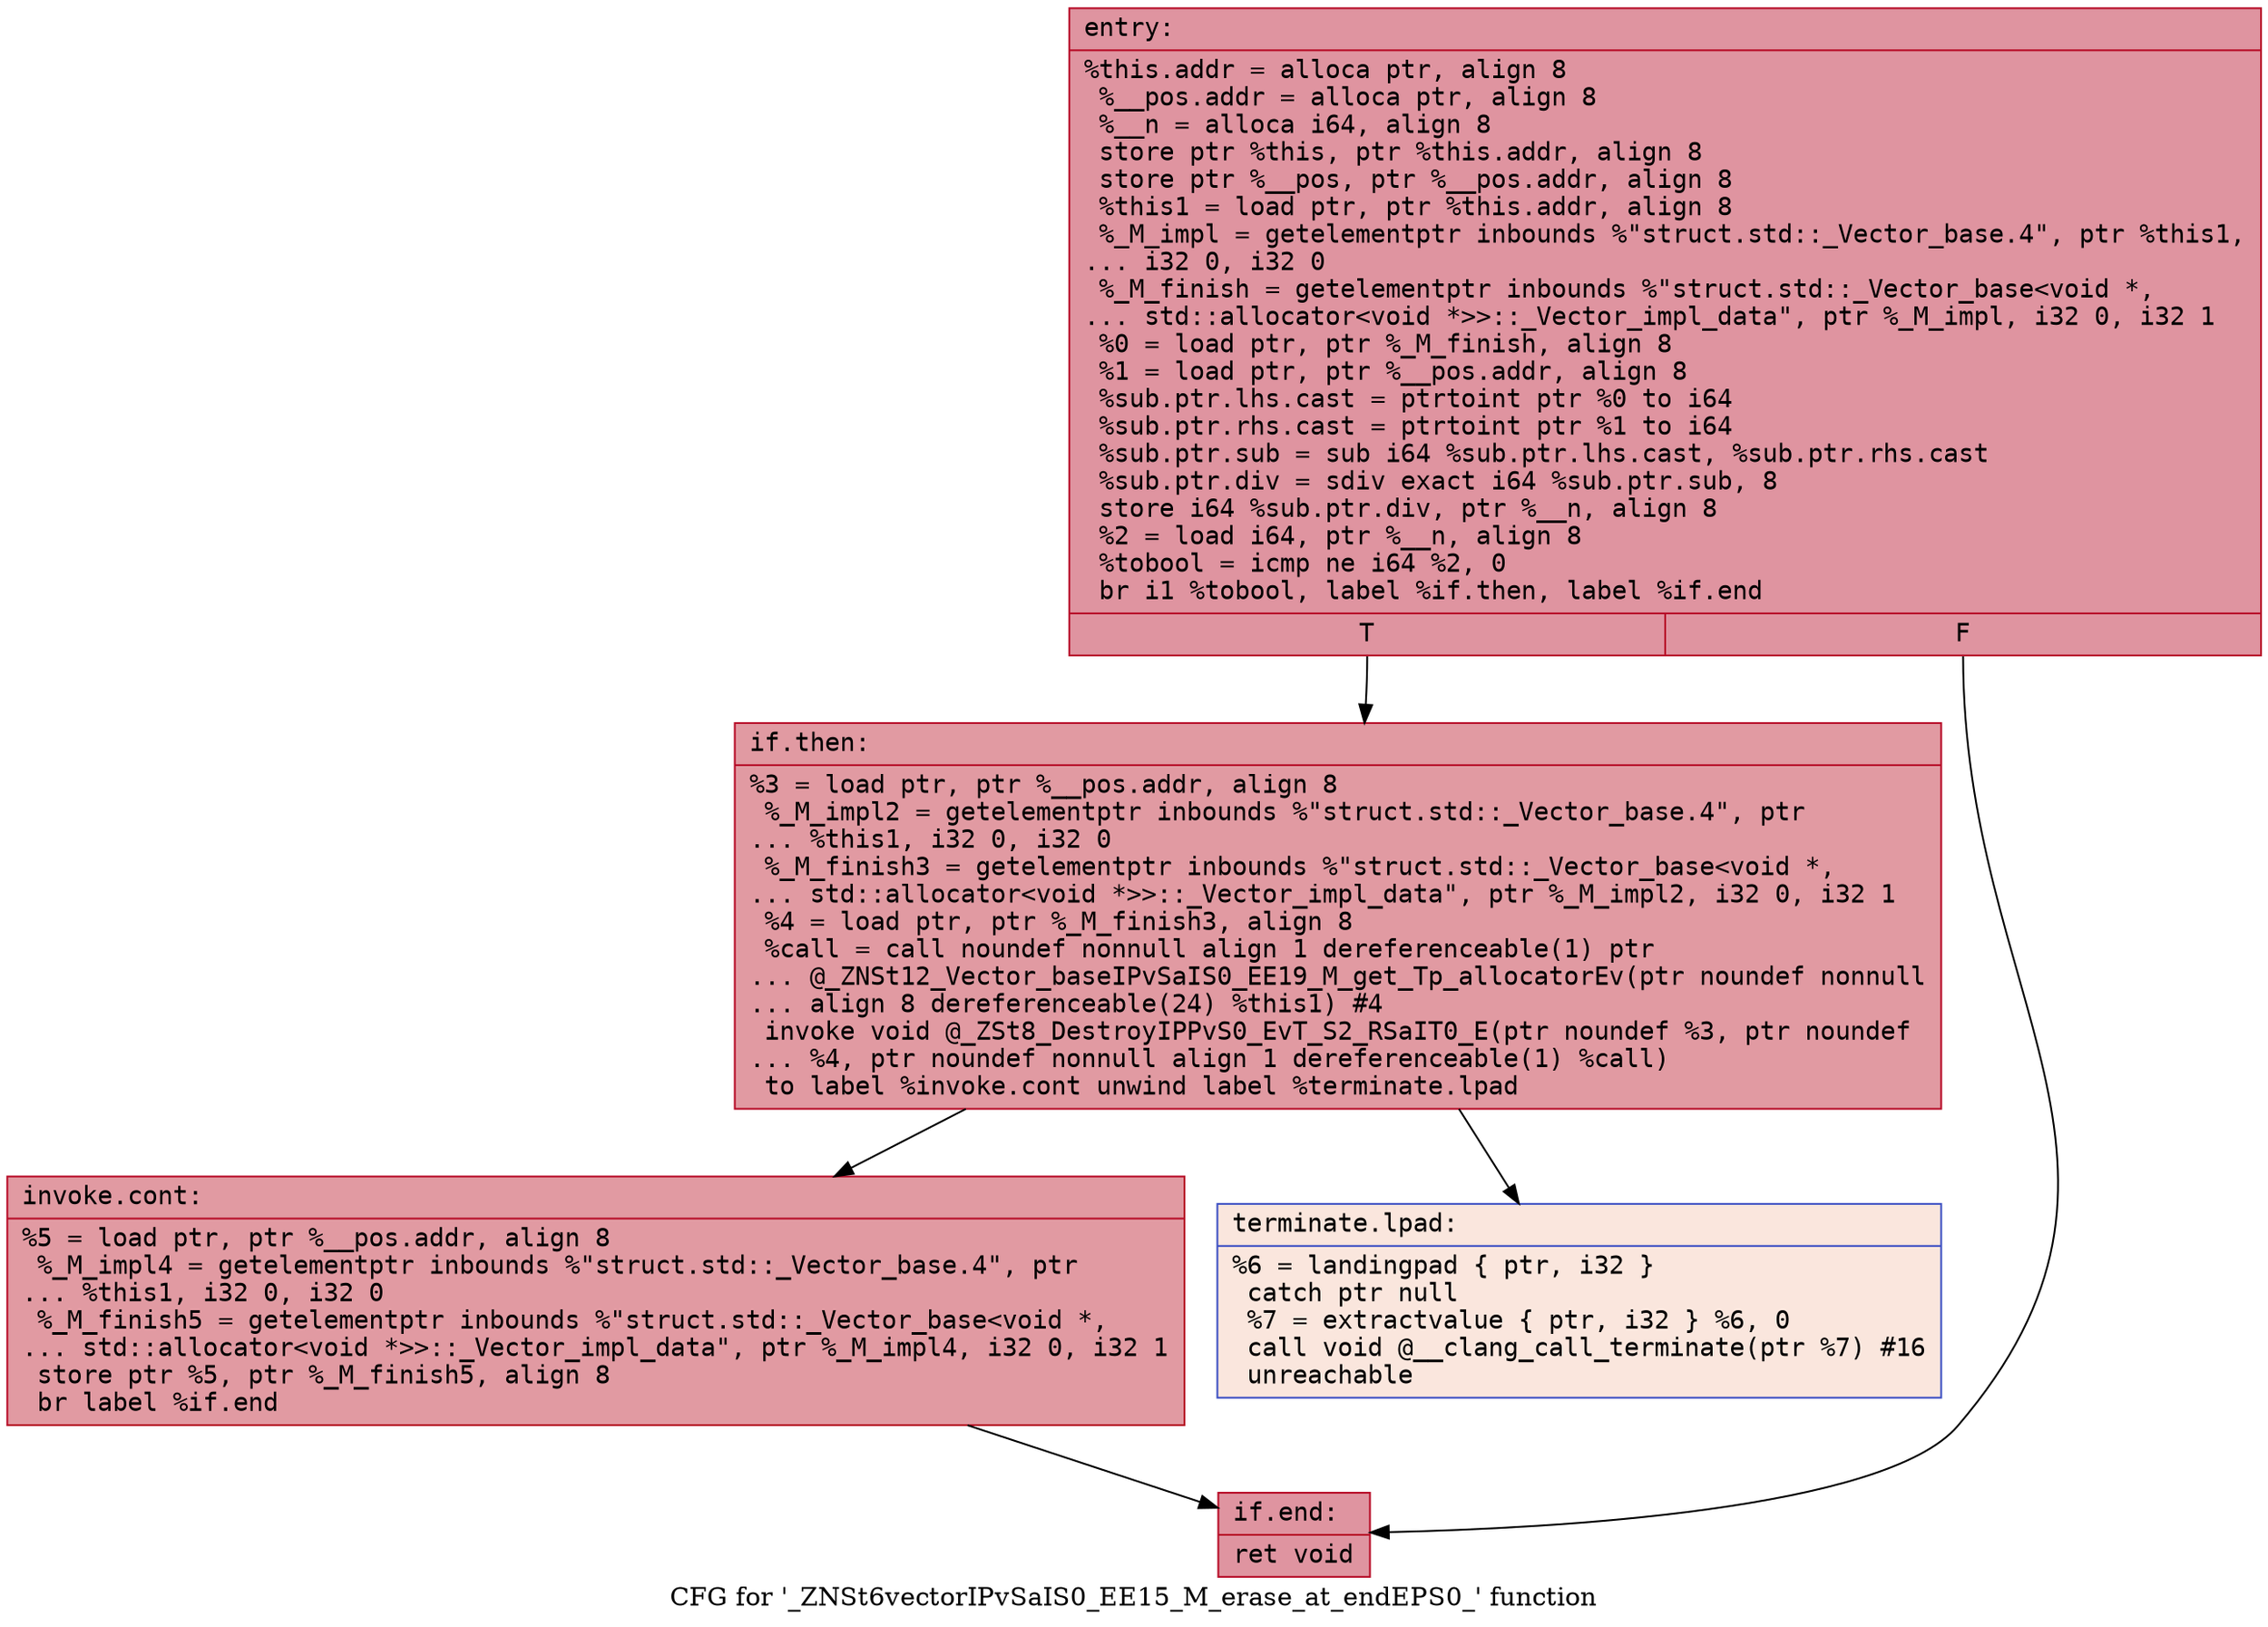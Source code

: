 digraph "CFG for '_ZNSt6vectorIPvSaIS0_EE15_M_erase_at_endEPS0_' function" {
	label="CFG for '_ZNSt6vectorIPvSaIS0_EE15_M_erase_at_endEPS0_' function";

	Node0x56285ad26ee0 [shape=record,color="#b70d28ff", style=filled, fillcolor="#b70d2870" fontname="Courier",label="{entry:\l|  %this.addr = alloca ptr, align 8\l  %__pos.addr = alloca ptr, align 8\l  %__n = alloca i64, align 8\l  store ptr %this, ptr %this.addr, align 8\l  store ptr %__pos, ptr %__pos.addr, align 8\l  %this1 = load ptr, ptr %this.addr, align 8\l  %_M_impl = getelementptr inbounds %\"struct.std::_Vector_base.4\", ptr %this1,\l... i32 0, i32 0\l  %_M_finish = getelementptr inbounds %\"struct.std::_Vector_base\<void *,\l... std::allocator\<void *\>\>::_Vector_impl_data\", ptr %_M_impl, i32 0, i32 1\l  %0 = load ptr, ptr %_M_finish, align 8\l  %1 = load ptr, ptr %__pos.addr, align 8\l  %sub.ptr.lhs.cast = ptrtoint ptr %0 to i64\l  %sub.ptr.rhs.cast = ptrtoint ptr %1 to i64\l  %sub.ptr.sub = sub i64 %sub.ptr.lhs.cast, %sub.ptr.rhs.cast\l  %sub.ptr.div = sdiv exact i64 %sub.ptr.sub, 8\l  store i64 %sub.ptr.div, ptr %__n, align 8\l  %2 = load i64, ptr %__n, align 8\l  %tobool = icmp ne i64 %2, 0\l  br i1 %tobool, label %if.then, label %if.end\l|{<s0>T|<s1>F}}"];
	Node0x56285ad26ee0:s0 -> Node0x56285ad27b70[tooltip="entry -> if.then\nProbability 62.50%" ];
	Node0x56285ad26ee0:s1 -> Node0x56285ad27be0[tooltip="entry -> if.end\nProbability 37.50%" ];
	Node0x56285ad27b70 [shape=record,color="#b70d28ff", style=filled, fillcolor="#bb1b2c70" fontname="Courier",label="{if.then:\l|  %3 = load ptr, ptr %__pos.addr, align 8\l  %_M_impl2 = getelementptr inbounds %\"struct.std::_Vector_base.4\", ptr\l... %this1, i32 0, i32 0\l  %_M_finish3 = getelementptr inbounds %\"struct.std::_Vector_base\<void *,\l... std::allocator\<void *\>\>::_Vector_impl_data\", ptr %_M_impl2, i32 0, i32 1\l  %4 = load ptr, ptr %_M_finish3, align 8\l  %call = call noundef nonnull align 1 dereferenceable(1) ptr\l... @_ZNSt12_Vector_baseIPvSaIS0_EE19_M_get_Tp_allocatorEv(ptr noundef nonnull\l... align 8 dereferenceable(24) %this1) #4\l  invoke void @_ZSt8_DestroyIPPvS0_EvT_S2_RSaIT0_E(ptr noundef %3, ptr noundef\l... %4, ptr noundef nonnull align 1 dereferenceable(1) %call)\l          to label %invoke.cont unwind label %terminate.lpad\l}"];
	Node0x56285ad27b70 -> Node0x56285ad28110[tooltip="if.then -> invoke.cont\nProbability 100.00%" ];
	Node0x56285ad27b70 -> Node0x56285ad28190[tooltip="if.then -> terminate.lpad\nProbability 0.00%" ];
	Node0x56285ad28110 [shape=record,color="#b70d28ff", style=filled, fillcolor="#bb1b2c70" fontname="Courier",label="{invoke.cont:\l|  %5 = load ptr, ptr %__pos.addr, align 8\l  %_M_impl4 = getelementptr inbounds %\"struct.std::_Vector_base.4\", ptr\l... %this1, i32 0, i32 0\l  %_M_finish5 = getelementptr inbounds %\"struct.std::_Vector_base\<void *,\l... std::allocator\<void *\>\>::_Vector_impl_data\", ptr %_M_impl4, i32 0, i32 1\l  store ptr %5, ptr %_M_finish5, align 8\l  br label %if.end\l}"];
	Node0x56285ad28110 -> Node0x56285ad27be0[tooltip="invoke.cont -> if.end\nProbability 100.00%" ];
	Node0x56285ad27be0 [shape=record,color="#b70d28ff", style=filled, fillcolor="#b70d2870" fontname="Courier",label="{if.end:\l|  ret void\l}"];
	Node0x56285ad28190 [shape=record,color="#3d50c3ff", style=filled, fillcolor="#f3c7b170" fontname="Courier",label="{terminate.lpad:\l|  %6 = landingpad \{ ptr, i32 \}\l          catch ptr null\l  %7 = extractvalue \{ ptr, i32 \} %6, 0\l  call void @__clang_call_terminate(ptr %7) #16\l  unreachable\l}"];
}
